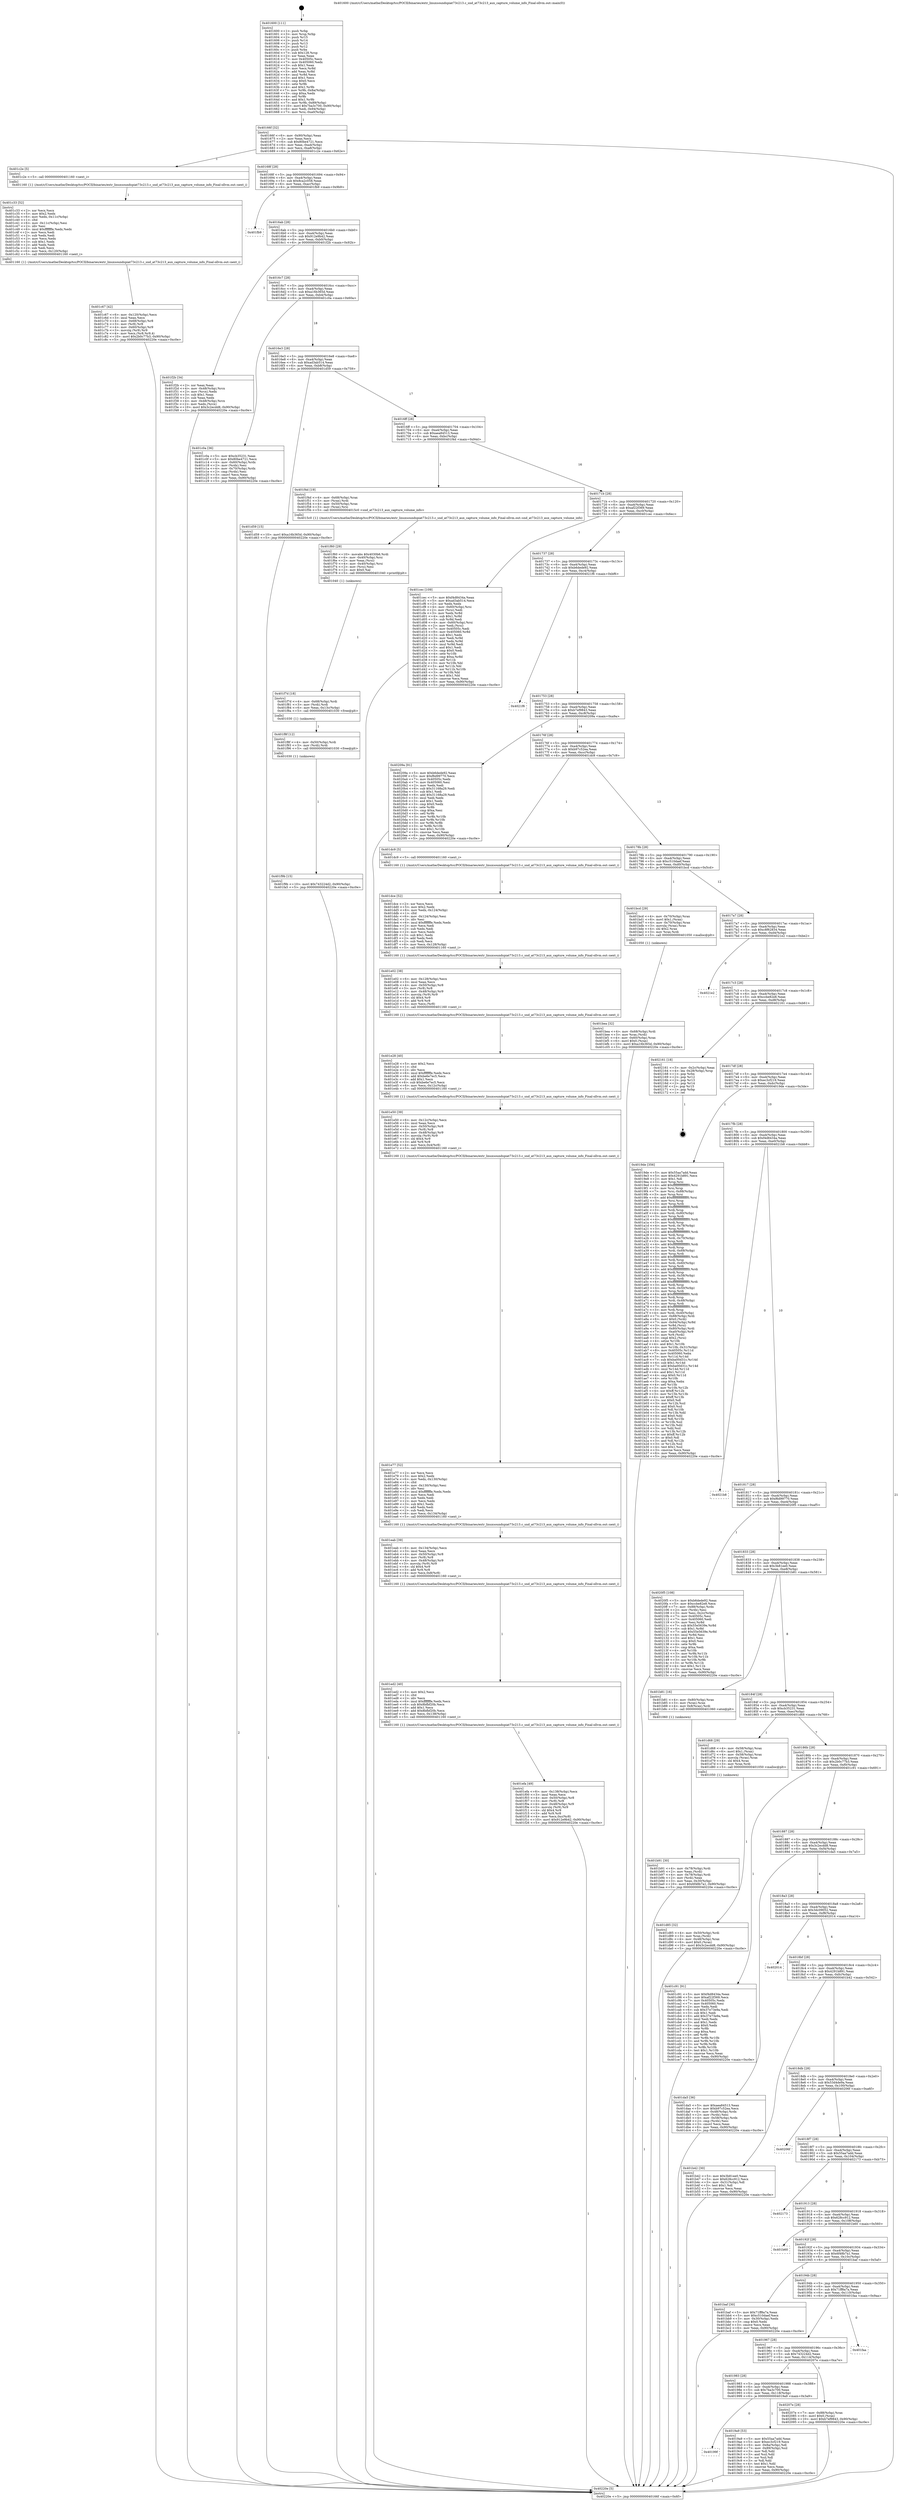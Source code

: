 digraph "0x401600" {
  label = "0x401600 (/mnt/c/Users/mathe/Desktop/tcc/POCII/binaries/extr_linuxsoundspiat73c213.c_snd_at73c213_aux_capture_volume_info_Final-ollvm.out::main(0))"
  labelloc = "t"
  node[shape=record]

  Entry [label="",width=0.3,height=0.3,shape=circle,fillcolor=black,style=filled]
  "0x40166f" [label="{
     0x40166f [32]\l
     | [instrs]\l
     &nbsp;&nbsp;0x40166f \<+6\>: mov -0x90(%rbp),%eax\l
     &nbsp;&nbsp;0x401675 \<+2\>: mov %eax,%ecx\l
     &nbsp;&nbsp;0x401677 \<+6\>: sub $0x80be4721,%ecx\l
     &nbsp;&nbsp;0x40167d \<+6\>: mov %eax,-0xa4(%rbp)\l
     &nbsp;&nbsp;0x401683 \<+6\>: mov %ecx,-0xa8(%rbp)\l
     &nbsp;&nbsp;0x401689 \<+6\>: je 0000000000401c2e \<main+0x62e\>\l
  }"]
  "0x401c2e" [label="{
     0x401c2e [5]\l
     | [instrs]\l
     &nbsp;&nbsp;0x401c2e \<+5\>: call 0000000000401160 \<next_i\>\l
     | [calls]\l
     &nbsp;&nbsp;0x401160 \{1\} (/mnt/c/Users/mathe/Desktop/tcc/POCII/binaries/extr_linuxsoundspiat73c213.c_snd_at73c213_aux_capture_volume_info_Final-ollvm.out::next_i)\l
  }"]
  "0x40168f" [label="{
     0x40168f [28]\l
     | [instrs]\l
     &nbsp;&nbsp;0x40168f \<+5\>: jmp 0000000000401694 \<main+0x94\>\l
     &nbsp;&nbsp;0x401694 \<+6\>: mov -0xa4(%rbp),%eax\l
     &nbsp;&nbsp;0x40169a \<+5\>: sub $0x8ca2c058,%eax\l
     &nbsp;&nbsp;0x40169f \<+6\>: mov %eax,-0xac(%rbp)\l
     &nbsp;&nbsp;0x4016a5 \<+6\>: je 0000000000401fb9 \<main+0x9b9\>\l
  }"]
  Exit [label="",width=0.3,height=0.3,shape=circle,fillcolor=black,style=filled,peripheries=2]
  "0x401fb9" [label="{
     0x401fb9\l
  }", style=dashed]
  "0x4016ab" [label="{
     0x4016ab [28]\l
     | [instrs]\l
     &nbsp;&nbsp;0x4016ab \<+5\>: jmp 00000000004016b0 \<main+0xb0\>\l
     &nbsp;&nbsp;0x4016b0 \<+6\>: mov -0xa4(%rbp),%eax\l
     &nbsp;&nbsp;0x4016b6 \<+5\>: sub $0x912e9b42,%eax\l
     &nbsp;&nbsp;0x4016bb \<+6\>: mov %eax,-0xb0(%rbp)\l
     &nbsp;&nbsp;0x4016c1 \<+6\>: je 0000000000401f2b \<main+0x92b\>\l
  }"]
  "0x401f9b" [label="{
     0x401f9b [15]\l
     | [instrs]\l
     &nbsp;&nbsp;0x401f9b \<+10\>: movl $0x743224d2,-0x90(%rbp)\l
     &nbsp;&nbsp;0x401fa5 \<+5\>: jmp 000000000040220e \<main+0xc0e\>\l
  }"]
  "0x401f2b" [label="{
     0x401f2b [34]\l
     | [instrs]\l
     &nbsp;&nbsp;0x401f2b \<+2\>: xor %eax,%eax\l
     &nbsp;&nbsp;0x401f2d \<+4\>: mov -0x48(%rbp),%rcx\l
     &nbsp;&nbsp;0x401f31 \<+2\>: mov (%rcx),%edx\l
     &nbsp;&nbsp;0x401f33 \<+3\>: sub $0x1,%eax\l
     &nbsp;&nbsp;0x401f36 \<+2\>: sub %eax,%edx\l
     &nbsp;&nbsp;0x401f38 \<+4\>: mov -0x48(%rbp),%rcx\l
     &nbsp;&nbsp;0x401f3c \<+2\>: mov %edx,(%rcx)\l
     &nbsp;&nbsp;0x401f3e \<+10\>: movl $0x3c2ecdd8,-0x90(%rbp)\l
     &nbsp;&nbsp;0x401f48 \<+5\>: jmp 000000000040220e \<main+0xc0e\>\l
  }"]
  "0x4016c7" [label="{
     0x4016c7 [28]\l
     | [instrs]\l
     &nbsp;&nbsp;0x4016c7 \<+5\>: jmp 00000000004016cc \<main+0xcc\>\l
     &nbsp;&nbsp;0x4016cc \<+6\>: mov -0xa4(%rbp),%eax\l
     &nbsp;&nbsp;0x4016d2 \<+5\>: sub $0xa16b365d,%eax\l
     &nbsp;&nbsp;0x4016d7 \<+6\>: mov %eax,-0xb4(%rbp)\l
     &nbsp;&nbsp;0x4016dd \<+6\>: je 0000000000401c0a \<main+0x60a\>\l
  }"]
  "0x401f8f" [label="{
     0x401f8f [12]\l
     | [instrs]\l
     &nbsp;&nbsp;0x401f8f \<+4\>: mov -0x50(%rbp),%rdi\l
     &nbsp;&nbsp;0x401f93 \<+3\>: mov (%rdi),%rdi\l
     &nbsp;&nbsp;0x401f96 \<+5\>: call 0000000000401030 \<free@plt\>\l
     | [calls]\l
     &nbsp;&nbsp;0x401030 \{1\} (unknown)\l
  }"]
  "0x401c0a" [label="{
     0x401c0a [36]\l
     | [instrs]\l
     &nbsp;&nbsp;0x401c0a \<+5\>: mov $0xcb35231,%eax\l
     &nbsp;&nbsp;0x401c0f \<+5\>: mov $0x80be4721,%ecx\l
     &nbsp;&nbsp;0x401c14 \<+4\>: mov -0x60(%rbp),%rdx\l
     &nbsp;&nbsp;0x401c18 \<+2\>: mov (%rdx),%esi\l
     &nbsp;&nbsp;0x401c1a \<+4\>: mov -0x70(%rbp),%rdx\l
     &nbsp;&nbsp;0x401c1e \<+2\>: cmp (%rdx),%esi\l
     &nbsp;&nbsp;0x401c20 \<+3\>: cmovl %ecx,%eax\l
     &nbsp;&nbsp;0x401c23 \<+6\>: mov %eax,-0x90(%rbp)\l
     &nbsp;&nbsp;0x401c29 \<+5\>: jmp 000000000040220e \<main+0xc0e\>\l
  }"]
  "0x4016e3" [label="{
     0x4016e3 [28]\l
     | [instrs]\l
     &nbsp;&nbsp;0x4016e3 \<+5\>: jmp 00000000004016e8 \<main+0xe8\>\l
     &nbsp;&nbsp;0x4016e8 \<+6\>: mov -0xa4(%rbp),%eax\l
     &nbsp;&nbsp;0x4016ee \<+5\>: sub $0xad3ab514,%eax\l
     &nbsp;&nbsp;0x4016f3 \<+6\>: mov %eax,-0xb8(%rbp)\l
     &nbsp;&nbsp;0x4016f9 \<+6\>: je 0000000000401d59 \<main+0x759\>\l
  }"]
  "0x401f7d" [label="{
     0x401f7d [18]\l
     | [instrs]\l
     &nbsp;&nbsp;0x401f7d \<+4\>: mov -0x68(%rbp),%rdi\l
     &nbsp;&nbsp;0x401f81 \<+3\>: mov (%rdi),%rdi\l
     &nbsp;&nbsp;0x401f84 \<+6\>: mov %eax,-0x13c(%rbp)\l
     &nbsp;&nbsp;0x401f8a \<+5\>: call 0000000000401030 \<free@plt\>\l
     | [calls]\l
     &nbsp;&nbsp;0x401030 \{1\} (unknown)\l
  }"]
  "0x401d59" [label="{
     0x401d59 [15]\l
     | [instrs]\l
     &nbsp;&nbsp;0x401d59 \<+10\>: movl $0xa16b365d,-0x90(%rbp)\l
     &nbsp;&nbsp;0x401d63 \<+5\>: jmp 000000000040220e \<main+0xc0e\>\l
  }"]
  "0x4016ff" [label="{
     0x4016ff [28]\l
     | [instrs]\l
     &nbsp;&nbsp;0x4016ff \<+5\>: jmp 0000000000401704 \<main+0x104\>\l
     &nbsp;&nbsp;0x401704 \<+6\>: mov -0xa4(%rbp),%eax\l
     &nbsp;&nbsp;0x40170a \<+5\>: sub $0xaea84513,%eax\l
     &nbsp;&nbsp;0x40170f \<+6\>: mov %eax,-0xbc(%rbp)\l
     &nbsp;&nbsp;0x401715 \<+6\>: je 0000000000401f4d \<main+0x94d\>\l
  }"]
  "0x401f60" [label="{
     0x401f60 [29]\l
     | [instrs]\l
     &nbsp;&nbsp;0x401f60 \<+10\>: movabs $0x4030b6,%rdi\l
     &nbsp;&nbsp;0x401f6a \<+4\>: mov -0x40(%rbp),%rsi\l
     &nbsp;&nbsp;0x401f6e \<+2\>: mov %eax,(%rsi)\l
     &nbsp;&nbsp;0x401f70 \<+4\>: mov -0x40(%rbp),%rsi\l
     &nbsp;&nbsp;0x401f74 \<+2\>: mov (%rsi),%esi\l
     &nbsp;&nbsp;0x401f76 \<+2\>: mov $0x0,%al\l
     &nbsp;&nbsp;0x401f78 \<+5\>: call 0000000000401040 \<printf@plt\>\l
     | [calls]\l
     &nbsp;&nbsp;0x401040 \{1\} (unknown)\l
  }"]
  "0x401f4d" [label="{
     0x401f4d [19]\l
     | [instrs]\l
     &nbsp;&nbsp;0x401f4d \<+4\>: mov -0x68(%rbp),%rax\l
     &nbsp;&nbsp;0x401f51 \<+3\>: mov (%rax),%rdi\l
     &nbsp;&nbsp;0x401f54 \<+4\>: mov -0x50(%rbp),%rax\l
     &nbsp;&nbsp;0x401f58 \<+3\>: mov (%rax),%rsi\l
     &nbsp;&nbsp;0x401f5b \<+5\>: call 00000000004015c0 \<snd_at73c213_aux_capture_volume_info\>\l
     | [calls]\l
     &nbsp;&nbsp;0x4015c0 \{1\} (/mnt/c/Users/mathe/Desktop/tcc/POCII/binaries/extr_linuxsoundspiat73c213.c_snd_at73c213_aux_capture_volume_info_Final-ollvm.out::snd_at73c213_aux_capture_volume_info)\l
  }"]
  "0x40171b" [label="{
     0x40171b [28]\l
     | [instrs]\l
     &nbsp;&nbsp;0x40171b \<+5\>: jmp 0000000000401720 \<main+0x120\>\l
     &nbsp;&nbsp;0x401720 \<+6\>: mov -0xa4(%rbp),%eax\l
     &nbsp;&nbsp;0x401726 \<+5\>: sub $0xaf22f369,%eax\l
     &nbsp;&nbsp;0x40172b \<+6\>: mov %eax,-0xc0(%rbp)\l
     &nbsp;&nbsp;0x401731 \<+6\>: je 0000000000401cec \<main+0x6ec\>\l
  }"]
  "0x401efa" [label="{
     0x401efa [49]\l
     | [instrs]\l
     &nbsp;&nbsp;0x401efa \<+6\>: mov -0x138(%rbp),%ecx\l
     &nbsp;&nbsp;0x401f00 \<+3\>: imul %eax,%ecx\l
     &nbsp;&nbsp;0x401f03 \<+4\>: mov -0x50(%rbp),%r8\l
     &nbsp;&nbsp;0x401f07 \<+3\>: mov (%r8),%r8\l
     &nbsp;&nbsp;0x401f0a \<+4\>: mov -0x48(%rbp),%r9\l
     &nbsp;&nbsp;0x401f0e \<+3\>: movslq (%r9),%r9\l
     &nbsp;&nbsp;0x401f11 \<+4\>: shl $0x4,%r9\l
     &nbsp;&nbsp;0x401f15 \<+3\>: add %r9,%r8\l
     &nbsp;&nbsp;0x401f18 \<+4\>: mov %ecx,0xc(%r8)\l
     &nbsp;&nbsp;0x401f1c \<+10\>: movl $0x912e9b42,-0x90(%rbp)\l
     &nbsp;&nbsp;0x401f26 \<+5\>: jmp 000000000040220e \<main+0xc0e\>\l
  }"]
  "0x401cec" [label="{
     0x401cec [109]\l
     | [instrs]\l
     &nbsp;&nbsp;0x401cec \<+5\>: mov $0xf4d8434a,%eax\l
     &nbsp;&nbsp;0x401cf1 \<+5\>: mov $0xad3ab514,%ecx\l
     &nbsp;&nbsp;0x401cf6 \<+2\>: xor %edx,%edx\l
     &nbsp;&nbsp;0x401cf8 \<+4\>: mov -0x60(%rbp),%rsi\l
     &nbsp;&nbsp;0x401cfc \<+2\>: mov (%rsi),%edi\l
     &nbsp;&nbsp;0x401cfe \<+3\>: mov %edx,%r8d\l
     &nbsp;&nbsp;0x401d01 \<+4\>: sub $0x1,%r8d\l
     &nbsp;&nbsp;0x401d05 \<+3\>: sub %r8d,%edi\l
     &nbsp;&nbsp;0x401d08 \<+4\>: mov -0x60(%rbp),%rsi\l
     &nbsp;&nbsp;0x401d0c \<+2\>: mov %edi,(%rsi)\l
     &nbsp;&nbsp;0x401d0e \<+7\>: mov 0x40505c,%edi\l
     &nbsp;&nbsp;0x401d15 \<+8\>: mov 0x405060,%r8d\l
     &nbsp;&nbsp;0x401d1d \<+3\>: sub $0x1,%edx\l
     &nbsp;&nbsp;0x401d20 \<+3\>: mov %edi,%r9d\l
     &nbsp;&nbsp;0x401d23 \<+3\>: add %edx,%r9d\l
     &nbsp;&nbsp;0x401d26 \<+4\>: imul %r9d,%edi\l
     &nbsp;&nbsp;0x401d2a \<+3\>: and $0x1,%edi\l
     &nbsp;&nbsp;0x401d2d \<+3\>: cmp $0x0,%edi\l
     &nbsp;&nbsp;0x401d30 \<+4\>: sete %r10b\l
     &nbsp;&nbsp;0x401d34 \<+4\>: cmp $0xa,%r8d\l
     &nbsp;&nbsp;0x401d38 \<+4\>: setl %r11b\l
     &nbsp;&nbsp;0x401d3c \<+3\>: mov %r10b,%bl\l
     &nbsp;&nbsp;0x401d3f \<+3\>: and %r11b,%bl\l
     &nbsp;&nbsp;0x401d42 \<+3\>: xor %r11b,%r10b\l
     &nbsp;&nbsp;0x401d45 \<+3\>: or %r10b,%bl\l
     &nbsp;&nbsp;0x401d48 \<+3\>: test $0x1,%bl\l
     &nbsp;&nbsp;0x401d4b \<+3\>: cmovne %ecx,%eax\l
     &nbsp;&nbsp;0x401d4e \<+6\>: mov %eax,-0x90(%rbp)\l
     &nbsp;&nbsp;0x401d54 \<+5\>: jmp 000000000040220e \<main+0xc0e\>\l
  }"]
  "0x401737" [label="{
     0x401737 [28]\l
     | [instrs]\l
     &nbsp;&nbsp;0x401737 \<+5\>: jmp 000000000040173c \<main+0x13c\>\l
     &nbsp;&nbsp;0x40173c \<+6\>: mov -0xa4(%rbp),%eax\l
     &nbsp;&nbsp;0x401742 \<+5\>: sub $0xb6dede92,%eax\l
     &nbsp;&nbsp;0x401747 \<+6\>: mov %eax,-0xc4(%rbp)\l
     &nbsp;&nbsp;0x40174d \<+6\>: je 00000000004021f6 \<main+0xbf6\>\l
  }"]
  "0x401ed2" [label="{
     0x401ed2 [40]\l
     | [instrs]\l
     &nbsp;&nbsp;0x401ed2 \<+5\>: mov $0x2,%ecx\l
     &nbsp;&nbsp;0x401ed7 \<+1\>: cltd\l
     &nbsp;&nbsp;0x401ed8 \<+2\>: idiv %ecx\l
     &nbsp;&nbsp;0x401eda \<+6\>: imul $0xfffffffe,%edx,%ecx\l
     &nbsp;&nbsp;0x401ee0 \<+6\>: sub $0x8bfbf20b,%ecx\l
     &nbsp;&nbsp;0x401ee6 \<+3\>: add $0x1,%ecx\l
     &nbsp;&nbsp;0x401ee9 \<+6\>: add $0x8bfbf20b,%ecx\l
     &nbsp;&nbsp;0x401eef \<+6\>: mov %ecx,-0x138(%rbp)\l
     &nbsp;&nbsp;0x401ef5 \<+5\>: call 0000000000401160 \<next_i\>\l
     | [calls]\l
     &nbsp;&nbsp;0x401160 \{1\} (/mnt/c/Users/mathe/Desktop/tcc/POCII/binaries/extr_linuxsoundspiat73c213.c_snd_at73c213_aux_capture_volume_info_Final-ollvm.out::next_i)\l
  }"]
  "0x4021f6" [label="{
     0x4021f6\l
  }", style=dashed]
  "0x401753" [label="{
     0x401753 [28]\l
     | [instrs]\l
     &nbsp;&nbsp;0x401753 \<+5\>: jmp 0000000000401758 \<main+0x158\>\l
     &nbsp;&nbsp;0x401758 \<+6\>: mov -0xa4(%rbp),%eax\l
     &nbsp;&nbsp;0x40175e \<+5\>: sub $0xb7ef9843,%eax\l
     &nbsp;&nbsp;0x401763 \<+6\>: mov %eax,-0xc8(%rbp)\l
     &nbsp;&nbsp;0x401769 \<+6\>: je 000000000040209a \<main+0xa9a\>\l
  }"]
  "0x401eab" [label="{
     0x401eab [39]\l
     | [instrs]\l
     &nbsp;&nbsp;0x401eab \<+6\>: mov -0x134(%rbp),%ecx\l
     &nbsp;&nbsp;0x401eb1 \<+3\>: imul %eax,%ecx\l
     &nbsp;&nbsp;0x401eb4 \<+4\>: mov -0x50(%rbp),%r8\l
     &nbsp;&nbsp;0x401eb8 \<+3\>: mov (%r8),%r8\l
     &nbsp;&nbsp;0x401ebb \<+4\>: mov -0x48(%rbp),%r9\l
     &nbsp;&nbsp;0x401ebf \<+3\>: movslq (%r9),%r9\l
     &nbsp;&nbsp;0x401ec2 \<+4\>: shl $0x4,%r9\l
     &nbsp;&nbsp;0x401ec6 \<+3\>: add %r9,%r8\l
     &nbsp;&nbsp;0x401ec9 \<+4\>: mov %ecx,0x8(%r8)\l
     &nbsp;&nbsp;0x401ecd \<+5\>: call 0000000000401160 \<next_i\>\l
     | [calls]\l
     &nbsp;&nbsp;0x401160 \{1\} (/mnt/c/Users/mathe/Desktop/tcc/POCII/binaries/extr_linuxsoundspiat73c213.c_snd_at73c213_aux_capture_volume_info_Final-ollvm.out::next_i)\l
  }"]
  "0x40209a" [label="{
     0x40209a [91]\l
     | [instrs]\l
     &nbsp;&nbsp;0x40209a \<+5\>: mov $0xb6dede92,%eax\l
     &nbsp;&nbsp;0x40209f \<+5\>: mov $0xf6d99770,%ecx\l
     &nbsp;&nbsp;0x4020a4 \<+7\>: mov 0x40505c,%edx\l
     &nbsp;&nbsp;0x4020ab \<+7\>: mov 0x405060,%esi\l
     &nbsp;&nbsp;0x4020b2 \<+2\>: mov %edx,%edi\l
     &nbsp;&nbsp;0x4020b4 \<+6\>: sub $0x31168a29,%edi\l
     &nbsp;&nbsp;0x4020ba \<+3\>: sub $0x1,%edi\l
     &nbsp;&nbsp;0x4020bd \<+6\>: add $0x31168a29,%edi\l
     &nbsp;&nbsp;0x4020c3 \<+3\>: imul %edi,%edx\l
     &nbsp;&nbsp;0x4020c6 \<+3\>: and $0x1,%edx\l
     &nbsp;&nbsp;0x4020c9 \<+3\>: cmp $0x0,%edx\l
     &nbsp;&nbsp;0x4020cc \<+4\>: sete %r8b\l
     &nbsp;&nbsp;0x4020d0 \<+3\>: cmp $0xa,%esi\l
     &nbsp;&nbsp;0x4020d3 \<+4\>: setl %r9b\l
     &nbsp;&nbsp;0x4020d7 \<+3\>: mov %r8b,%r10b\l
     &nbsp;&nbsp;0x4020da \<+3\>: and %r9b,%r10b\l
     &nbsp;&nbsp;0x4020dd \<+3\>: xor %r9b,%r8b\l
     &nbsp;&nbsp;0x4020e0 \<+3\>: or %r8b,%r10b\l
     &nbsp;&nbsp;0x4020e3 \<+4\>: test $0x1,%r10b\l
     &nbsp;&nbsp;0x4020e7 \<+3\>: cmovne %ecx,%eax\l
     &nbsp;&nbsp;0x4020ea \<+6\>: mov %eax,-0x90(%rbp)\l
     &nbsp;&nbsp;0x4020f0 \<+5\>: jmp 000000000040220e \<main+0xc0e\>\l
  }"]
  "0x40176f" [label="{
     0x40176f [28]\l
     | [instrs]\l
     &nbsp;&nbsp;0x40176f \<+5\>: jmp 0000000000401774 \<main+0x174\>\l
     &nbsp;&nbsp;0x401774 \<+6\>: mov -0xa4(%rbp),%eax\l
     &nbsp;&nbsp;0x40177a \<+5\>: sub $0xb97c52ea,%eax\l
     &nbsp;&nbsp;0x40177f \<+6\>: mov %eax,-0xcc(%rbp)\l
     &nbsp;&nbsp;0x401785 \<+6\>: je 0000000000401dc9 \<main+0x7c9\>\l
  }"]
  "0x401e77" [label="{
     0x401e77 [52]\l
     | [instrs]\l
     &nbsp;&nbsp;0x401e77 \<+2\>: xor %ecx,%ecx\l
     &nbsp;&nbsp;0x401e79 \<+5\>: mov $0x2,%edx\l
     &nbsp;&nbsp;0x401e7e \<+6\>: mov %edx,-0x130(%rbp)\l
     &nbsp;&nbsp;0x401e84 \<+1\>: cltd\l
     &nbsp;&nbsp;0x401e85 \<+6\>: mov -0x130(%rbp),%esi\l
     &nbsp;&nbsp;0x401e8b \<+2\>: idiv %esi\l
     &nbsp;&nbsp;0x401e8d \<+6\>: imul $0xfffffffe,%edx,%edx\l
     &nbsp;&nbsp;0x401e93 \<+2\>: mov %ecx,%edi\l
     &nbsp;&nbsp;0x401e95 \<+2\>: sub %edx,%edi\l
     &nbsp;&nbsp;0x401e97 \<+2\>: mov %ecx,%edx\l
     &nbsp;&nbsp;0x401e99 \<+3\>: sub $0x1,%edx\l
     &nbsp;&nbsp;0x401e9c \<+2\>: add %edx,%edi\l
     &nbsp;&nbsp;0x401e9e \<+2\>: sub %edi,%ecx\l
     &nbsp;&nbsp;0x401ea0 \<+6\>: mov %ecx,-0x134(%rbp)\l
     &nbsp;&nbsp;0x401ea6 \<+5\>: call 0000000000401160 \<next_i\>\l
     | [calls]\l
     &nbsp;&nbsp;0x401160 \{1\} (/mnt/c/Users/mathe/Desktop/tcc/POCII/binaries/extr_linuxsoundspiat73c213.c_snd_at73c213_aux_capture_volume_info_Final-ollvm.out::next_i)\l
  }"]
  "0x401dc9" [label="{
     0x401dc9 [5]\l
     | [instrs]\l
     &nbsp;&nbsp;0x401dc9 \<+5\>: call 0000000000401160 \<next_i\>\l
     | [calls]\l
     &nbsp;&nbsp;0x401160 \{1\} (/mnt/c/Users/mathe/Desktop/tcc/POCII/binaries/extr_linuxsoundspiat73c213.c_snd_at73c213_aux_capture_volume_info_Final-ollvm.out::next_i)\l
  }"]
  "0x40178b" [label="{
     0x40178b [28]\l
     | [instrs]\l
     &nbsp;&nbsp;0x40178b \<+5\>: jmp 0000000000401790 \<main+0x190\>\l
     &nbsp;&nbsp;0x401790 \<+6\>: mov -0xa4(%rbp),%eax\l
     &nbsp;&nbsp;0x401796 \<+5\>: sub $0xc510daef,%eax\l
     &nbsp;&nbsp;0x40179b \<+6\>: mov %eax,-0xd0(%rbp)\l
     &nbsp;&nbsp;0x4017a1 \<+6\>: je 0000000000401bcd \<main+0x5cd\>\l
  }"]
  "0x401e50" [label="{
     0x401e50 [39]\l
     | [instrs]\l
     &nbsp;&nbsp;0x401e50 \<+6\>: mov -0x12c(%rbp),%ecx\l
     &nbsp;&nbsp;0x401e56 \<+3\>: imul %eax,%ecx\l
     &nbsp;&nbsp;0x401e59 \<+4\>: mov -0x50(%rbp),%r8\l
     &nbsp;&nbsp;0x401e5d \<+3\>: mov (%r8),%r8\l
     &nbsp;&nbsp;0x401e60 \<+4\>: mov -0x48(%rbp),%r9\l
     &nbsp;&nbsp;0x401e64 \<+3\>: movslq (%r9),%r9\l
     &nbsp;&nbsp;0x401e67 \<+4\>: shl $0x4,%r9\l
     &nbsp;&nbsp;0x401e6b \<+3\>: add %r9,%r8\l
     &nbsp;&nbsp;0x401e6e \<+4\>: mov %ecx,0x4(%r8)\l
     &nbsp;&nbsp;0x401e72 \<+5\>: call 0000000000401160 \<next_i\>\l
     | [calls]\l
     &nbsp;&nbsp;0x401160 \{1\} (/mnt/c/Users/mathe/Desktop/tcc/POCII/binaries/extr_linuxsoundspiat73c213.c_snd_at73c213_aux_capture_volume_info_Final-ollvm.out::next_i)\l
  }"]
  "0x401bcd" [label="{
     0x401bcd [29]\l
     | [instrs]\l
     &nbsp;&nbsp;0x401bcd \<+4\>: mov -0x70(%rbp),%rax\l
     &nbsp;&nbsp;0x401bd1 \<+6\>: movl $0x1,(%rax)\l
     &nbsp;&nbsp;0x401bd7 \<+4\>: mov -0x70(%rbp),%rax\l
     &nbsp;&nbsp;0x401bdb \<+3\>: movslq (%rax),%rax\l
     &nbsp;&nbsp;0x401bde \<+4\>: shl $0x2,%rax\l
     &nbsp;&nbsp;0x401be2 \<+3\>: mov %rax,%rdi\l
     &nbsp;&nbsp;0x401be5 \<+5\>: call 0000000000401050 \<malloc@plt\>\l
     | [calls]\l
     &nbsp;&nbsp;0x401050 \{1\} (unknown)\l
  }"]
  "0x4017a7" [label="{
     0x4017a7 [28]\l
     | [instrs]\l
     &nbsp;&nbsp;0x4017a7 \<+5\>: jmp 00000000004017ac \<main+0x1ac\>\l
     &nbsp;&nbsp;0x4017ac \<+6\>: mov -0xa4(%rbp),%eax\l
     &nbsp;&nbsp;0x4017b2 \<+5\>: sub $0xc8f62834,%eax\l
     &nbsp;&nbsp;0x4017b7 \<+6\>: mov %eax,-0xd4(%rbp)\l
     &nbsp;&nbsp;0x4017bd \<+6\>: je 00000000004021e2 \<main+0xbe2\>\l
  }"]
  "0x401e28" [label="{
     0x401e28 [40]\l
     | [instrs]\l
     &nbsp;&nbsp;0x401e28 \<+5\>: mov $0x2,%ecx\l
     &nbsp;&nbsp;0x401e2d \<+1\>: cltd\l
     &nbsp;&nbsp;0x401e2e \<+2\>: idiv %ecx\l
     &nbsp;&nbsp;0x401e30 \<+6\>: imul $0xfffffffe,%edx,%ecx\l
     &nbsp;&nbsp;0x401e36 \<+6\>: add $0xbe6e7ec5,%ecx\l
     &nbsp;&nbsp;0x401e3c \<+3\>: add $0x1,%ecx\l
     &nbsp;&nbsp;0x401e3f \<+6\>: sub $0xbe6e7ec5,%ecx\l
     &nbsp;&nbsp;0x401e45 \<+6\>: mov %ecx,-0x12c(%rbp)\l
     &nbsp;&nbsp;0x401e4b \<+5\>: call 0000000000401160 \<next_i\>\l
     | [calls]\l
     &nbsp;&nbsp;0x401160 \{1\} (/mnt/c/Users/mathe/Desktop/tcc/POCII/binaries/extr_linuxsoundspiat73c213.c_snd_at73c213_aux_capture_volume_info_Final-ollvm.out::next_i)\l
  }"]
  "0x4021e2" [label="{
     0x4021e2\l
  }", style=dashed]
  "0x4017c3" [label="{
     0x4017c3 [28]\l
     | [instrs]\l
     &nbsp;&nbsp;0x4017c3 \<+5\>: jmp 00000000004017c8 \<main+0x1c8\>\l
     &nbsp;&nbsp;0x4017c8 \<+6\>: mov -0xa4(%rbp),%eax\l
     &nbsp;&nbsp;0x4017ce \<+5\>: sub $0xccbe82e8,%eax\l
     &nbsp;&nbsp;0x4017d3 \<+6\>: mov %eax,-0xd8(%rbp)\l
     &nbsp;&nbsp;0x4017d9 \<+6\>: je 0000000000402161 \<main+0xb61\>\l
  }"]
  "0x401e02" [label="{
     0x401e02 [38]\l
     | [instrs]\l
     &nbsp;&nbsp;0x401e02 \<+6\>: mov -0x128(%rbp),%ecx\l
     &nbsp;&nbsp;0x401e08 \<+3\>: imul %eax,%ecx\l
     &nbsp;&nbsp;0x401e0b \<+4\>: mov -0x50(%rbp),%r8\l
     &nbsp;&nbsp;0x401e0f \<+3\>: mov (%r8),%r8\l
     &nbsp;&nbsp;0x401e12 \<+4\>: mov -0x48(%rbp),%r9\l
     &nbsp;&nbsp;0x401e16 \<+3\>: movslq (%r9),%r9\l
     &nbsp;&nbsp;0x401e19 \<+4\>: shl $0x4,%r9\l
     &nbsp;&nbsp;0x401e1d \<+3\>: add %r9,%r8\l
     &nbsp;&nbsp;0x401e20 \<+3\>: mov %ecx,(%r8)\l
     &nbsp;&nbsp;0x401e23 \<+5\>: call 0000000000401160 \<next_i\>\l
     | [calls]\l
     &nbsp;&nbsp;0x401160 \{1\} (/mnt/c/Users/mathe/Desktop/tcc/POCII/binaries/extr_linuxsoundspiat73c213.c_snd_at73c213_aux_capture_volume_info_Final-ollvm.out::next_i)\l
  }"]
  "0x402161" [label="{
     0x402161 [18]\l
     | [instrs]\l
     &nbsp;&nbsp;0x402161 \<+3\>: mov -0x2c(%rbp),%eax\l
     &nbsp;&nbsp;0x402164 \<+4\>: lea -0x28(%rbp),%rsp\l
     &nbsp;&nbsp;0x402168 \<+1\>: pop %rbx\l
     &nbsp;&nbsp;0x402169 \<+2\>: pop %r12\l
     &nbsp;&nbsp;0x40216b \<+2\>: pop %r13\l
     &nbsp;&nbsp;0x40216d \<+2\>: pop %r14\l
     &nbsp;&nbsp;0x40216f \<+2\>: pop %r15\l
     &nbsp;&nbsp;0x402171 \<+1\>: pop %rbp\l
     &nbsp;&nbsp;0x402172 \<+1\>: ret\l
  }"]
  "0x4017df" [label="{
     0x4017df [28]\l
     | [instrs]\l
     &nbsp;&nbsp;0x4017df \<+5\>: jmp 00000000004017e4 \<main+0x1e4\>\l
     &nbsp;&nbsp;0x4017e4 \<+6\>: mov -0xa4(%rbp),%eax\l
     &nbsp;&nbsp;0x4017ea \<+5\>: sub $0xec3cf219,%eax\l
     &nbsp;&nbsp;0x4017ef \<+6\>: mov %eax,-0xdc(%rbp)\l
     &nbsp;&nbsp;0x4017f5 \<+6\>: je 00000000004019de \<main+0x3de\>\l
  }"]
  "0x401dce" [label="{
     0x401dce [52]\l
     | [instrs]\l
     &nbsp;&nbsp;0x401dce \<+2\>: xor %ecx,%ecx\l
     &nbsp;&nbsp;0x401dd0 \<+5\>: mov $0x2,%edx\l
     &nbsp;&nbsp;0x401dd5 \<+6\>: mov %edx,-0x124(%rbp)\l
     &nbsp;&nbsp;0x401ddb \<+1\>: cltd\l
     &nbsp;&nbsp;0x401ddc \<+6\>: mov -0x124(%rbp),%esi\l
     &nbsp;&nbsp;0x401de2 \<+2\>: idiv %esi\l
     &nbsp;&nbsp;0x401de4 \<+6\>: imul $0xfffffffe,%edx,%edx\l
     &nbsp;&nbsp;0x401dea \<+2\>: mov %ecx,%edi\l
     &nbsp;&nbsp;0x401dec \<+2\>: sub %edx,%edi\l
     &nbsp;&nbsp;0x401dee \<+2\>: mov %ecx,%edx\l
     &nbsp;&nbsp;0x401df0 \<+3\>: sub $0x1,%edx\l
     &nbsp;&nbsp;0x401df3 \<+2\>: add %edx,%edi\l
     &nbsp;&nbsp;0x401df5 \<+2\>: sub %edi,%ecx\l
     &nbsp;&nbsp;0x401df7 \<+6\>: mov %ecx,-0x128(%rbp)\l
     &nbsp;&nbsp;0x401dfd \<+5\>: call 0000000000401160 \<next_i\>\l
     | [calls]\l
     &nbsp;&nbsp;0x401160 \{1\} (/mnt/c/Users/mathe/Desktop/tcc/POCII/binaries/extr_linuxsoundspiat73c213.c_snd_at73c213_aux_capture_volume_info_Final-ollvm.out::next_i)\l
  }"]
  "0x4019de" [label="{
     0x4019de [356]\l
     | [instrs]\l
     &nbsp;&nbsp;0x4019de \<+5\>: mov $0x55aa7add,%eax\l
     &nbsp;&nbsp;0x4019e3 \<+5\>: mov $0x4291b891,%ecx\l
     &nbsp;&nbsp;0x4019e8 \<+2\>: mov $0x1,%dl\l
     &nbsp;&nbsp;0x4019ea \<+3\>: mov %rsp,%rsi\l
     &nbsp;&nbsp;0x4019ed \<+4\>: add $0xfffffffffffffff0,%rsi\l
     &nbsp;&nbsp;0x4019f1 \<+3\>: mov %rsi,%rsp\l
     &nbsp;&nbsp;0x4019f4 \<+7\>: mov %rsi,-0x88(%rbp)\l
     &nbsp;&nbsp;0x4019fb \<+3\>: mov %rsp,%rsi\l
     &nbsp;&nbsp;0x4019fe \<+4\>: add $0xfffffffffffffff0,%rsi\l
     &nbsp;&nbsp;0x401a02 \<+3\>: mov %rsi,%rsp\l
     &nbsp;&nbsp;0x401a05 \<+3\>: mov %rsp,%rdi\l
     &nbsp;&nbsp;0x401a08 \<+4\>: add $0xfffffffffffffff0,%rdi\l
     &nbsp;&nbsp;0x401a0c \<+3\>: mov %rdi,%rsp\l
     &nbsp;&nbsp;0x401a0f \<+4\>: mov %rdi,-0x80(%rbp)\l
     &nbsp;&nbsp;0x401a13 \<+3\>: mov %rsp,%rdi\l
     &nbsp;&nbsp;0x401a16 \<+4\>: add $0xfffffffffffffff0,%rdi\l
     &nbsp;&nbsp;0x401a1a \<+3\>: mov %rdi,%rsp\l
     &nbsp;&nbsp;0x401a1d \<+4\>: mov %rdi,-0x78(%rbp)\l
     &nbsp;&nbsp;0x401a21 \<+3\>: mov %rsp,%rdi\l
     &nbsp;&nbsp;0x401a24 \<+4\>: add $0xfffffffffffffff0,%rdi\l
     &nbsp;&nbsp;0x401a28 \<+3\>: mov %rdi,%rsp\l
     &nbsp;&nbsp;0x401a2b \<+4\>: mov %rdi,-0x70(%rbp)\l
     &nbsp;&nbsp;0x401a2f \<+3\>: mov %rsp,%rdi\l
     &nbsp;&nbsp;0x401a32 \<+4\>: add $0xfffffffffffffff0,%rdi\l
     &nbsp;&nbsp;0x401a36 \<+3\>: mov %rdi,%rsp\l
     &nbsp;&nbsp;0x401a39 \<+4\>: mov %rdi,-0x68(%rbp)\l
     &nbsp;&nbsp;0x401a3d \<+3\>: mov %rsp,%rdi\l
     &nbsp;&nbsp;0x401a40 \<+4\>: add $0xfffffffffffffff0,%rdi\l
     &nbsp;&nbsp;0x401a44 \<+3\>: mov %rdi,%rsp\l
     &nbsp;&nbsp;0x401a47 \<+4\>: mov %rdi,-0x60(%rbp)\l
     &nbsp;&nbsp;0x401a4b \<+3\>: mov %rsp,%rdi\l
     &nbsp;&nbsp;0x401a4e \<+4\>: add $0xfffffffffffffff0,%rdi\l
     &nbsp;&nbsp;0x401a52 \<+3\>: mov %rdi,%rsp\l
     &nbsp;&nbsp;0x401a55 \<+4\>: mov %rdi,-0x58(%rbp)\l
     &nbsp;&nbsp;0x401a59 \<+3\>: mov %rsp,%rdi\l
     &nbsp;&nbsp;0x401a5c \<+4\>: add $0xfffffffffffffff0,%rdi\l
     &nbsp;&nbsp;0x401a60 \<+3\>: mov %rdi,%rsp\l
     &nbsp;&nbsp;0x401a63 \<+4\>: mov %rdi,-0x50(%rbp)\l
     &nbsp;&nbsp;0x401a67 \<+3\>: mov %rsp,%rdi\l
     &nbsp;&nbsp;0x401a6a \<+4\>: add $0xfffffffffffffff0,%rdi\l
     &nbsp;&nbsp;0x401a6e \<+3\>: mov %rdi,%rsp\l
     &nbsp;&nbsp;0x401a71 \<+4\>: mov %rdi,-0x48(%rbp)\l
     &nbsp;&nbsp;0x401a75 \<+3\>: mov %rsp,%rdi\l
     &nbsp;&nbsp;0x401a78 \<+4\>: add $0xfffffffffffffff0,%rdi\l
     &nbsp;&nbsp;0x401a7c \<+3\>: mov %rdi,%rsp\l
     &nbsp;&nbsp;0x401a7f \<+4\>: mov %rdi,-0x40(%rbp)\l
     &nbsp;&nbsp;0x401a83 \<+7\>: mov -0x88(%rbp),%rdi\l
     &nbsp;&nbsp;0x401a8a \<+6\>: movl $0x0,(%rdi)\l
     &nbsp;&nbsp;0x401a90 \<+7\>: mov -0x94(%rbp),%r8d\l
     &nbsp;&nbsp;0x401a97 \<+3\>: mov %r8d,(%rsi)\l
     &nbsp;&nbsp;0x401a9a \<+4\>: mov -0x80(%rbp),%rdi\l
     &nbsp;&nbsp;0x401a9e \<+7\>: mov -0xa0(%rbp),%r9\l
     &nbsp;&nbsp;0x401aa5 \<+3\>: mov %r9,(%rdi)\l
     &nbsp;&nbsp;0x401aa8 \<+3\>: cmpl $0x2,(%rsi)\l
     &nbsp;&nbsp;0x401aab \<+4\>: setne %r10b\l
     &nbsp;&nbsp;0x401aaf \<+4\>: and $0x1,%r10b\l
     &nbsp;&nbsp;0x401ab3 \<+4\>: mov %r10b,-0x31(%rbp)\l
     &nbsp;&nbsp;0x401ab7 \<+8\>: mov 0x40505c,%r11d\l
     &nbsp;&nbsp;0x401abf \<+7\>: mov 0x405060,%ebx\l
     &nbsp;&nbsp;0x401ac6 \<+3\>: mov %r11d,%r14d\l
     &nbsp;&nbsp;0x401ac9 \<+7\>: sub $0xba00d31c,%r14d\l
     &nbsp;&nbsp;0x401ad0 \<+4\>: sub $0x1,%r14d\l
     &nbsp;&nbsp;0x401ad4 \<+7\>: add $0xba00d31c,%r14d\l
     &nbsp;&nbsp;0x401adb \<+4\>: imul %r14d,%r11d\l
     &nbsp;&nbsp;0x401adf \<+4\>: and $0x1,%r11d\l
     &nbsp;&nbsp;0x401ae3 \<+4\>: cmp $0x0,%r11d\l
     &nbsp;&nbsp;0x401ae7 \<+4\>: sete %r10b\l
     &nbsp;&nbsp;0x401aeb \<+3\>: cmp $0xa,%ebx\l
     &nbsp;&nbsp;0x401aee \<+4\>: setl %r15b\l
     &nbsp;&nbsp;0x401af2 \<+3\>: mov %r10b,%r12b\l
     &nbsp;&nbsp;0x401af5 \<+4\>: xor $0xff,%r12b\l
     &nbsp;&nbsp;0x401af9 \<+3\>: mov %r15b,%r13b\l
     &nbsp;&nbsp;0x401afc \<+4\>: xor $0xff,%r13b\l
     &nbsp;&nbsp;0x401b00 \<+3\>: xor $0x0,%dl\l
     &nbsp;&nbsp;0x401b03 \<+3\>: mov %r12b,%sil\l
     &nbsp;&nbsp;0x401b06 \<+4\>: and $0x0,%sil\l
     &nbsp;&nbsp;0x401b0a \<+3\>: and %dl,%r10b\l
     &nbsp;&nbsp;0x401b0d \<+3\>: mov %r13b,%dil\l
     &nbsp;&nbsp;0x401b10 \<+4\>: and $0x0,%dil\l
     &nbsp;&nbsp;0x401b14 \<+3\>: and %dl,%r15b\l
     &nbsp;&nbsp;0x401b17 \<+3\>: or %r10b,%sil\l
     &nbsp;&nbsp;0x401b1a \<+3\>: or %r15b,%dil\l
     &nbsp;&nbsp;0x401b1d \<+3\>: xor %dil,%sil\l
     &nbsp;&nbsp;0x401b20 \<+3\>: or %r13b,%r12b\l
     &nbsp;&nbsp;0x401b23 \<+4\>: xor $0xff,%r12b\l
     &nbsp;&nbsp;0x401b27 \<+3\>: or $0x0,%dl\l
     &nbsp;&nbsp;0x401b2a \<+3\>: and %dl,%r12b\l
     &nbsp;&nbsp;0x401b2d \<+3\>: or %r12b,%sil\l
     &nbsp;&nbsp;0x401b30 \<+4\>: test $0x1,%sil\l
     &nbsp;&nbsp;0x401b34 \<+3\>: cmovne %ecx,%eax\l
     &nbsp;&nbsp;0x401b37 \<+6\>: mov %eax,-0x90(%rbp)\l
     &nbsp;&nbsp;0x401b3d \<+5\>: jmp 000000000040220e \<main+0xc0e\>\l
  }"]
  "0x4017fb" [label="{
     0x4017fb [28]\l
     | [instrs]\l
     &nbsp;&nbsp;0x4017fb \<+5\>: jmp 0000000000401800 \<main+0x200\>\l
     &nbsp;&nbsp;0x401800 \<+6\>: mov -0xa4(%rbp),%eax\l
     &nbsp;&nbsp;0x401806 \<+5\>: sub $0xf4d8434a,%eax\l
     &nbsp;&nbsp;0x40180b \<+6\>: mov %eax,-0xe0(%rbp)\l
     &nbsp;&nbsp;0x401811 \<+6\>: je 00000000004021b8 \<main+0xbb8\>\l
  }"]
  "0x401d85" [label="{
     0x401d85 [32]\l
     | [instrs]\l
     &nbsp;&nbsp;0x401d85 \<+4\>: mov -0x50(%rbp),%rdi\l
     &nbsp;&nbsp;0x401d89 \<+3\>: mov %rax,(%rdi)\l
     &nbsp;&nbsp;0x401d8c \<+4\>: mov -0x48(%rbp),%rax\l
     &nbsp;&nbsp;0x401d90 \<+6\>: movl $0x0,(%rax)\l
     &nbsp;&nbsp;0x401d96 \<+10\>: movl $0x3c2ecdd8,-0x90(%rbp)\l
     &nbsp;&nbsp;0x401da0 \<+5\>: jmp 000000000040220e \<main+0xc0e\>\l
  }"]
  "0x4021b8" [label="{
     0x4021b8\l
  }", style=dashed]
  "0x401817" [label="{
     0x401817 [28]\l
     | [instrs]\l
     &nbsp;&nbsp;0x401817 \<+5\>: jmp 000000000040181c \<main+0x21c\>\l
     &nbsp;&nbsp;0x40181c \<+6\>: mov -0xa4(%rbp),%eax\l
     &nbsp;&nbsp;0x401822 \<+5\>: sub $0xf6d99770,%eax\l
     &nbsp;&nbsp;0x401827 \<+6\>: mov %eax,-0xe4(%rbp)\l
     &nbsp;&nbsp;0x40182d \<+6\>: je 00000000004020f5 \<main+0xaf5\>\l
  }"]
  "0x401c67" [label="{
     0x401c67 [42]\l
     | [instrs]\l
     &nbsp;&nbsp;0x401c67 \<+6\>: mov -0x120(%rbp),%ecx\l
     &nbsp;&nbsp;0x401c6d \<+3\>: imul %eax,%ecx\l
     &nbsp;&nbsp;0x401c70 \<+4\>: mov -0x68(%rbp),%r8\l
     &nbsp;&nbsp;0x401c74 \<+3\>: mov (%r8),%r8\l
     &nbsp;&nbsp;0x401c77 \<+4\>: mov -0x60(%rbp),%r9\l
     &nbsp;&nbsp;0x401c7b \<+3\>: movslq (%r9),%r9\l
     &nbsp;&nbsp;0x401c7e \<+4\>: mov %ecx,(%r8,%r9,4)\l
     &nbsp;&nbsp;0x401c82 \<+10\>: movl $0x2b0c77b3,-0x90(%rbp)\l
     &nbsp;&nbsp;0x401c8c \<+5\>: jmp 000000000040220e \<main+0xc0e\>\l
  }"]
  "0x4020f5" [label="{
     0x4020f5 [108]\l
     | [instrs]\l
     &nbsp;&nbsp;0x4020f5 \<+5\>: mov $0xb6dede92,%eax\l
     &nbsp;&nbsp;0x4020fa \<+5\>: mov $0xccbe82e8,%ecx\l
     &nbsp;&nbsp;0x4020ff \<+7\>: mov -0x88(%rbp),%rdx\l
     &nbsp;&nbsp;0x402106 \<+2\>: mov (%rdx),%esi\l
     &nbsp;&nbsp;0x402108 \<+3\>: mov %esi,-0x2c(%rbp)\l
     &nbsp;&nbsp;0x40210b \<+7\>: mov 0x40505c,%esi\l
     &nbsp;&nbsp;0x402112 \<+7\>: mov 0x405060,%edi\l
     &nbsp;&nbsp;0x402119 \<+3\>: mov %esi,%r8d\l
     &nbsp;&nbsp;0x40211c \<+7\>: sub $0x55e5639e,%r8d\l
     &nbsp;&nbsp;0x402123 \<+4\>: sub $0x1,%r8d\l
     &nbsp;&nbsp;0x402127 \<+7\>: add $0x55e5639e,%r8d\l
     &nbsp;&nbsp;0x40212e \<+4\>: imul %r8d,%esi\l
     &nbsp;&nbsp;0x402132 \<+3\>: and $0x1,%esi\l
     &nbsp;&nbsp;0x402135 \<+3\>: cmp $0x0,%esi\l
     &nbsp;&nbsp;0x402138 \<+4\>: sete %r9b\l
     &nbsp;&nbsp;0x40213c \<+3\>: cmp $0xa,%edi\l
     &nbsp;&nbsp;0x40213f \<+4\>: setl %r10b\l
     &nbsp;&nbsp;0x402143 \<+3\>: mov %r9b,%r11b\l
     &nbsp;&nbsp;0x402146 \<+3\>: and %r10b,%r11b\l
     &nbsp;&nbsp;0x402149 \<+3\>: xor %r10b,%r9b\l
     &nbsp;&nbsp;0x40214c \<+3\>: or %r9b,%r11b\l
     &nbsp;&nbsp;0x40214f \<+4\>: test $0x1,%r11b\l
     &nbsp;&nbsp;0x402153 \<+3\>: cmovne %ecx,%eax\l
     &nbsp;&nbsp;0x402156 \<+6\>: mov %eax,-0x90(%rbp)\l
     &nbsp;&nbsp;0x40215c \<+5\>: jmp 000000000040220e \<main+0xc0e\>\l
  }"]
  "0x401833" [label="{
     0x401833 [28]\l
     | [instrs]\l
     &nbsp;&nbsp;0x401833 \<+5\>: jmp 0000000000401838 \<main+0x238\>\l
     &nbsp;&nbsp;0x401838 \<+6\>: mov -0xa4(%rbp),%eax\l
     &nbsp;&nbsp;0x40183e \<+5\>: sub $0x3b81ee0,%eax\l
     &nbsp;&nbsp;0x401843 \<+6\>: mov %eax,-0xe8(%rbp)\l
     &nbsp;&nbsp;0x401849 \<+6\>: je 0000000000401b81 \<main+0x581\>\l
  }"]
  "0x401c33" [label="{
     0x401c33 [52]\l
     | [instrs]\l
     &nbsp;&nbsp;0x401c33 \<+2\>: xor %ecx,%ecx\l
     &nbsp;&nbsp;0x401c35 \<+5\>: mov $0x2,%edx\l
     &nbsp;&nbsp;0x401c3a \<+6\>: mov %edx,-0x11c(%rbp)\l
     &nbsp;&nbsp;0x401c40 \<+1\>: cltd\l
     &nbsp;&nbsp;0x401c41 \<+6\>: mov -0x11c(%rbp),%esi\l
     &nbsp;&nbsp;0x401c47 \<+2\>: idiv %esi\l
     &nbsp;&nbsp;0x401c49 \<+6\>: imul $0xfffffffe,%edx,%edx\l
     &nbsp;&nbsp;0x401c4f \<+2\>: mov %ecx,%edi\l
     &nbsp;&nbsp;0x401c51 \<+2\>: sub %edx,%edi\l
     &nbsp;&nbsp;0x401c53 \<+2\>: mov %ecx,%edx\l
     &nbsp;&nbsp;0x401c55 \<+3\>: sub $0x1,%edx\l
     &nbsp;&nbsp;0x401c58 \<+2\>: add %edx,%edi\l
     &nbsp;&nbsp;0x401c5a \<+2\>: sub %edi,%ecx\l
     &nbsp;&nbsp;0x401c5c \<+6\>: mov %ecx,-0x120(%rbp)\l
     &nbsp;&nbsp;0x401c62 \<+5\>: call 0000000000401160 \<next_i\>\l
     | [calls]\l
     &nbsp;&nbsp;0x401160 \{1\} (/mnt/c/Users/mathe/Desktop/tcc/POCII/binaries/extr_linuxsoundspiat73c213.c_snd_at73c213_aux_capture_volume_info_Final-ollvm.out::next_i)\l
  }"]
  "0x401b81" [label="{
     0x401b81 [16]\l
     | [instrs]\l
     &nbsp;&nbsp;0x401b81 \<+4\>: mov -0x80(%rbp),%rax\l
     &nbsp;&nbsp;0x401b85 \<+3\>: mov (%rax),%rax\l
     &nbsp;&nbsp;0x401b88 \<+4\>: mov 0x8(%rax),%rdi\l
     &nbsp;&nbsp;0x401b8c \<+5\>: call 0000000000401060 \<atoi@plt\>\l
     | [calls]\l
     &nbsp;&nbsp;0x401060 \{1\} (unknown)\l
  }"]
  "0x40184f" [label="{
     0x40184f [28]\l
     | [instrs]\l
     &nbsp;&nbsp;0x40184f \<+5\>: jmp 0000000000401854 \<main+0x254\>\l
     &nbsp;&nbsp;0x401854 \<+6\>: mov -0xa4(%rbp),%eax\l
     &nbsp;&nbsp;0x40185a \<+5\>: sub $0xcb35231,%eax\l
     &nbsp;&nbsp;0x40185f \<+6\>: mov %eax,-0xec(%rbp)\l
     &nbsp;&nbsp;0x401865 \<+6\>: je 0000000000401d68 \<main+0x768\>\l
  }"]
  "0x401bea" [label="{
     0x401bea [32]\l
     | [instrs]\l
     &nbsp;&nbsp;0x401bea \<+4\>: mov -0x68(%rbp),%rdi\l
     &nbsp;&nbsp;0x401bee \<+3\>: mov %rax,(%rdi)\l
     &nbsp;&nbsp;0x401bf1 \<+4\>: mov -0x60(%rbp),%rax\l
     &nbsp;&nbsp;0x401bf5 \<+6\>: movl $0x0,(%rax)\l
     &nbsp;&nbsp;0x401bfb \<+10\>: movl $0xa16b365d,-0x90(%rbp)\l
     &nbsp;&nbsp;0x401c05 \<+5\>: jmp 000000000040220e \<main+0xc0e\>\l
  }"]
  "0x401d68" [label="{
     0x401d68 [29]\l
     | [instrs]\l
     &nbsp;&nbsp;0x401d68 \<+4\>: mov -0x58(%rbp),%rax\l
     &nbsp;&nbsp;0x401d6c \<+6\>: movl $0x1,(%rax)\l
     &nbsp;&nbsp;0x401d72 \<+4\>: mov -0x58(%rbp),%rax\l
     &nbsp;&nbsp;0x401d76 \<+3\>: movslq (%rax),%rax\l
     &nbsp;&nbsp;0x401d79 \<+4\>: shl $0x4,%rax\l
     &nbsp;&nbsp;0x401d7d \<+3\>: mov %rax,%rdi\l
     &nbsp;&nbsp;0x401d80 \<+5\>: call 0000000000401050 \<malloc@plt\>\l
     | [calls]\l
     &nbsp;&nbsp;0x401050 \{1\} (unknown)\l
  }"]
  "0x40186b" [label="{
     0x40186b [28]\l
     | [instrs]\l
     &nbsp;&nbsp;0x40186b \<+5\>: jmp 0000000000401870 \<main+0x270\>\l
     &nbsp;&nbsp;0x401870 \<+6\>: mov -0xa4(%rbp),%eax\l
     &nbsp;&nbsp;0x401876 \<+5\>: sub $0x2b0c77b3,%eax\l
     &nbsp;&nbsp;0x40187b \<+6\>: mov %eax,-0xf0(%rbp)\l
     &nbsp;&nbsp;0x401881 \<+6\>: je 0000000000401c91 \<main+0x691\>\l
  }"]
  "0x401b91" [label="{
     0x401b91 [30]\l
     | [instrs]\l
     &nbsp;&nbsp;0x401b91 \<+4\>: mov -0x78(%rbp),%rdi\l
     &nbsp;&nbsp;0x401b95 \<+2\>: mov %eax,(%rdi)\l
     &nbsp;&nbsp;0x401b97 \<+4\>: mov -0x78(%rbp),%rdi\l
     &nbsp;&nbsp;0x401b9b \<+2\>: mov (%rdi),%eax\l
     &nbsp;&nbsp;0x401b9d \<+3\>: mov %eax,-0x30(%rbp)\l
     &nbsp;&nbsp;0x401ba0 \<+10\>: movl $0x6f48b7a1,-0x90(%rbp)\l
     &nbsp;&nbsp;0x401baa \<+5\>: jmp 000000000040220e \<main+0xc0e\>\l
  }"]
  "0x401c91" [label="{
     0x401c91 [91]\l
     | [instrs]\l
     &nbsp;&nbsp;0x401c91 \<+5\>: mov $0xf4d8434a,%eax\l
     &nbsp;&nbsp;0x401c96 \<+5\>: mov $0xaf22f369,%ecx\l
     &nbsp;&nbsp;0x401c9b \<+7\>: mov 0x40505c,%edx\l
     &nbsp;&nbsp;0x401ca2 \<+7\>: mov 0x405060,%esi\l
     &nbsp;&nbsp;0x401ca9 \<+2\>: mov %edx,%edi\l
     &nbsp;&nbsp;0x401cab \<+6\>: sub $0x37e73e9a,%edi\l
     &nbsp;&nbsp;0x401cb1 \<+3\>: sub $0x1,%edi\l
     &nbsp;&nbsp;0x401cb4 \<+6\>: add $0x37e73e9a,%edi\l
     &nbsp;&nbsp;0x401cba \<+3\>: imul %edi,%edx\l
     &nbsp;&nbsp;0x401cbd \<+3\>: and $0x1,%edx\l
     &nbsp;&nbsp;0x401cc0 \<+3\>: cmp $0x0,%edx\l
     &nbsp;&nbsp;0x401cc3 \<+4\>: sete %r8b\l
     &nbsp;&nbsp;0x401cc7 \<+3\>: cmp $0xa,%esi\l
     &nbsp;&nbsp;0x401cca \<+4\>: setl %r9b\l
     &nbsp;&nbsp;0x401cce \<+3\>: mov %r8b,%r10b\l
     &nbsp;&nbsp;0x401cd1 \<+3\>: and %r9b,%r10b\l
     &nbsp;&nbsp;0x401cd4 \<+3\>: xor %r9b,%r8b\l
     &nbsp;&nbsp;0x401cd7 \<+3\>: or %r8b,%r10b\l
     &nbsp;&nbsp;0x401cda \<+4\>: test $0x1,%r10b\l
     &nbsp;&nbsp;0x401cde \<+3\>: cmovne %ecx,%eax\l
     &nbsp;&nbsp;0x401ce1 \<+6\>: mov %eax,-0x90(%rbp)\l
     &nbsp;&nbsp;0x401ce7 \<+5\>: jmp 000000000040220e \<main+0xc0e\>\l
  }"]
  "0x401887" [label="{
     0x401887 [28]\l
     | [instrs]\l
     &nbsp;&nbsp;0x401887 \<+5\>: jmp 000000000040188c \<main+0x28c\>\l
     &nbsp;&nbsp;0x40188c \<+6\>: mov -0xa4(%rbp),%eax\l
     &nbsp;&nbsp;0x401892 \<+5\>: sub $0x3c2ecdd8,%eax\l
     &nbsp;&nbsp;0x401897 \<+6\>: mov %eax,-0xf4(%rbp)\l
     &nbsp;&nbsp;0x40189d \<+6\>: je 0000000000401da5 \<main+0x7a5\>\l
  }"]
  "0x401600" [label="{
     0x401600 [111]\l
     | [instrs]\l
     &nbsp;&nbsp;0x401600 \<+1\>: push %rbp\l
     &nbsp;&nbsp;0x401601 \<+3\>: mov %rsp,%rbp\l
     &nbsp;&nbsp;0x401604 \<+2\>: push %r15\l
     &nbsp;&nbsp;0x401606 \<+2\>: push %r14\l
     &nbsp;&nbsp;0x401608 \<+2\>: push %r13\l
     &nbsp;&nbsp;0x40160a \<+2\>: push %r12\l
     &nbsp;&nbsp;0x40160c \<+1\>: push %rbx\l
     &nbsp;&nbsp;0x40160d \<+7\>: sub $0x128,%rsp\l
     &nbsp;&nbsp;0x401614 \<+2\>: xor %eax,%eax\l
     &nbsp;&nbsp;0x401616 \<+7\>: mov 0x40505c,%ecx\l
     &nbsp;&nbsp;0x40161d \<+7\>: mov 0x405060,%edx\l
     &nbsp;&nbsp;0x401624 \<+3\>: sub $0x1,%eax\l
     &nbsp;&nbsp;0x401627 \<+3\>: mov %ecx,%r8d\l
     &nbsp;&nbsp;0x40162a \<+3\>: add %eax,%r8d\l
     &nbsp;&nbsp;0x40162d \<+4\>: imul %r8d,%ecx\l
     &nbsp;&nbsp;0x401631 \<+3\>: and $0x1,%ecx\l
     &nbsp;&nbsp;0x401634 \<+3\>: cmp $0x0,%ecx\l
     &nbsp;&nbsp;0x401637 \<+4\>: sete %r9b\l
     &nbsp;&nbsp;0x40163b \<+4\>: and $0x1,%r9b\l
     &nbsp;&nbsp;0x40163f \<+7\>: mov %r9b,-0x8a(%rbp)\l
     &nbsp;&nbsp;0x401646 \<+3\>: cmp $0xa,%edx\l
     &nbsp;&nbsp;0x401649 \<+4\>: setl %r9b\l
     &nbsp;&nbsp;0x40164d \<+4\>: and $0x1,%r9b\l
     &nbsp;&nbsp;0x401651 \<+7\>: mov %r9b,-0x89(%rbp)\l
     &nbsp;&nbsp;0x401658 \<+10\>: movl $0x7ba3c700,-0x90(%rbp)\l
     &nbsp;&nbsp;0x401662 \<+6\>: mov %edi,-0x94(%rbp)\l
     &nbsp;&nbsp;0x401668 \<+7\>: mov %rsi,-0xa0(%rbp)\l
  }"]
  "0x401da5" [label="{
     0x401da5 [36]\l
     | [instrs]\l
     &nbsp;&nbsp;0x401da5 \<+5\>: mov $0xaea84513,%eax\l
     &nbsp;&nbsp;0x401daa \<+5\>: mov $0xb97c52ea,%ecx\l
     &nbsp;&nbsp;0x401daf \<+4\>: mov -0x48(%rbp),%rdx\l
     &nbsp;&nbsp;0x401db3 \<+2\>: mov (%rdx),%esi\l
     &nbsp;&nbsp;0x401db5 \<+4\>: mov -0x58(%rbp),%rdx\l
     &nbsp;&nbsp;0x401db9 \<+2\>: cmp (%rdx),%esi\l
     &nbsp;&nbsp;0x401dbb \<+3\>: cmovl %ecx,%eax\l
     &nbsp;&nbsp;0x401dbe \<+6\>: mov %eax,-0x90(%rbp)\l
     &nbsp;&nbsp;0x401dc4 \<+5\>: jmp 000000000040220e \<main+0xc0e\>\l
  }"]
  "0x4018a3" [label="{
     0x4018a3 [28]\l
     | [instrs]\l
     &nbsp;&nbsp;0x4018a3 \<+5\>: jmp 00000000004018a8 \<main+0x2a8\>\l
     &nbsp;&nbsp;0x4018a8 \<+6\>: mov -0xa4(%rbp),%eax\l
     &nbsp;&nbsp;0x4018ae \<+5\>: sub $0x3dc09052,%eax\l
     &nbsp;&nbsp;0x4018b3 \<+6\>: mov %eax,-0xf8(%rbp)\l
     &nbsp;&nbsp;0x4018b9 \<+6\>: je 0000000000402014 \<main+0xa14\>\l
  }"]
  "0x40220e" [label="{
     0x40220e [5]\l
     | [instrs]\l
     &nbsp;&nbsp;0x40220e \<+5\>: jmp 000000000040166f \<main+0x6f\>\l
  }"]
  "0x402014" [label="{
     0x402014\l
  }", style=dashed]
  "0x4018bf" [label="{
     0x4018bf [28]\l
     | [instrs]\l
     &nbsp;&nbsp;0x4018bf \<+5\>: jmp 00000000004018c4 \<main+0x2c4\>\l
     &nbsp;&nbsp;0x4018c4 \<+6\>: mov -0xa4(%rbp),%eax\l
     &nbsp;&nbsp;0x4018ca \<+5\>: sub $0x4291b891,%eax\l
     &nbsp;&nbsp;0x4018cf \<+6\>: mov %eax,-0xfc(%rbp)\l
     &nbsp;&nbsp;0x4018d5 \<+6\>: je 0000000000401b42 \<main+0x542\>\l
  }"]
  "0x40199f" [label="{
     0x40199f\l
  }", style=dashed]
  "0x401b42" [label="{
     0x401b42 [30]\l
     | [instrs]\l
     &nbsp;&nbsp;0x401b42 \<+5\>: mov $0x3b81ee0,%eax\l
     &nbsp;&nbsp;0x401b47 \<+5\>: mov $0x628cc912,%ecx\l
     &nbsp;&nbsp;0x401b4c \<+3\>: mov -0x31(%rbp),%dl\l
     &nbsp;&nbsp;0x401b4f \<+3\>: test $0x1,%dl\l
     &nbsp;&nbsp;0x401b52 \<+3\>: cmovne %ecx,%eax\l
     &nbsp;&nbsp;0x401b55 \<+6\>: mov %eax,-0x90(%rbp)\l
     &nbsp;&nbsp;0x401b5b \<+5\>: jmp 000000000040220e \<main+0xc0e\>\l
  }"]
  "0x4018db" [label="{
     0x4018db [28]\l
     | [instrs]\l
     &nbsp;&nbsp;0x4018db \<+5\>: jmp 00000000004018e0 \<main+0x2e0\>\l
     &nbsp;&nbsp;0x4018e0 \<+6\>: mov -0xa4(%rbp),%eax\l
     &nbsp;&nbsp;0x4018e6 \<+5\>: sub $0x53d4de9a,%eax\l
     &nbsp;&nbsp;0x4018eb \<+6\>: mov %eax,-0x100(%rbp)\l
     &nbsp;&nbsp;0x4018f1 \<+6\>: je 000000000040206f \<main+0xa6f\>\l
  }"]
  "0x4019a9" [label="{
     0x4019a9 [53]\l
     | [instrs]\l
     &nbsp;&nbsp;0x4019a9 \<+5\>: mov $0x55aa7add,%eax\l
     &nbsp;&nbsp;0x4019ae \<+5\>: mov $0xec3cf219,%ecx\l
     &nbsp;&nbsp;0x4019b3 \<+6\>: mov -0x8a(%rbp),%dl\l
     &nbsp;&nbsp;0x4019b9 \<+7\>: mov -0x89(%rbp),%sil\l
     &nbsp;&nbsp;0x4019c0 \<+3\>: mov %dl,%dil\l
     &nbsp;&nbsp;0x4019c3 \<+3\>: and %sil,%dil\l
     &nbsp;&nbsp;0x4019c6 \<+3\>: xor %sil,%dl\l
     &nbsp;&nbsp;0x4019c9 \<+3\>: or %dl,%dil\l
     &nbsp;&nbsp;0x4019cc \<+4\>: test $0x1,%dil\l
     &nbsp;&nbsp;0x4019d0 \<+3\>: cmovne %ecx,%eax\l
     &nbsp;&nbsp;0x4019d3 \<+6\>: mov %eax,-0x90(%rbp)\l
     &nbsp;&nbsp;0x4019d9 \<+5\>: jmp 000000000040220e \<main+0xc0e\>\l
  }"]
  "0x40206f" [label="{
     0x40206f\l
  }", style=dashed]
  "0x4018f7" [label="{
     0x4018f7 [28]\l
     | [instrs]\l
     &nbsp;&nbsp;0x4018f7 \<+5\>: jmp 00000000004018fc \<main+0x2fc\>\l
     &nbsp;&nbsp;0x4018fc \<+6\>: mov -0xa4(%rbp),%eax\l
     &nbsp;&nbsp;0x401902 \<+5\>: sub $0x55aa7add,%eax\l
     &nbsp;&nbsp;0x401907 \<+6\>: mov %eax,-0x104(%rbp)\l
     &nbsp;&nbsp;0x40190d \<+6\>: je 0000000000402173 \<main+0xb73\>\l
  }"]
  "0x401983" [label="{
     0x401983 [28]\l
     | [instrs]\l
     &nbsp;&nbsp;0x401983 \<+5\>: jmp 0000000000401988 \<main+0x388\>\l
     &nbsp;&nbsp;0x401988 \<+6\>: mov -0xa4(%rbp),%eax\l
     &nbsp;&nbsp;0x40198e \<+5\>: sub $0x7ba3c700,%eax\l
     &nbsp;&nbsp;0x401993 \<+6\>: mov %eax,-0x118(%rbp)\l
     &nbsp;&nbsp;0x401999 \<+6\>: je 00000000004019a9 \<main+0x3a9\>\l
  }"]
  "0x402173" [label="{
     0x402173\l
  }", style=dashed]
  "0x401913" [label="{
     0x401913 [28]\l
     | [instrs]\l
     &nbsp;&nbsp;0x401913 \<+5\>: jmp 0000000000401918 \<main+0x318\>\l
     &nbsp;&nbsp;0x401918 \<+6\>: mov -0xa4(%rbp),%eax\l
     &nbsp;&nbsp;0x40191e \<+5\>: sub $0x628cc912,%eax\l
     &nbsp;&nbsp;0x401923 \<+6\>: mov %eax,-0x108(%rbp)\l
     &nbsp;&nbsp;0x401929 \<+6\>: je 0000000000401b60 \<main+0x560\>\l
  }"]
  "0x40207e" [label="{
     0x40207e [28]\l
     | [instrs]\l
     &nbsp;&nbsp;0x40207e \<+7\>: mov -0x88(%rbp),%rax\l
     &nbsp;&nbsp;0x402085 \<+6\>: movl $0x0,(%rax)\l
     &nbsp;&nbsp;0x40208b \<+10\>: movl $0xb7ef9843,-0x90(%rbp)\l
     &nbsp;&nbsp;0x402095 \<+5\>: jmp 000000000040220e \<main+0xc0e\>\l
  }"]
  "0x401b60" [label="{
     0x401b60\l
  }", style=dashed]
  "0x40192f" [label="{
     0x40192f [28]\l
     | [instrs]\l
     &nbsp;&nbsp;0x40192f \<+5\>: jmp 0000000000401934 \<main+0x334\>\l
     &nbsp;&nbsp;0x401934 \<+6\>: mov -0xa4(%rbp),%eax\l
     &nbsp;&nbsp;0x40193a \<+5\>: sub $0x6f48b7a1,%eax\l
     &nbsp;&nbsp;0x40193f \<+6\>: mov %eax,-0x10c(%rbp)\l
     &nbsp;&nbsp;0x401945 \<+6\>: je 0000000000401baf \<main+0x5af\>\l
  }"]
  "0x401967" [label="{
     0x401967 [28]\l
     | [instrs]\l
     &nbsp;&nbsp;0x401967 \<+5\>: jmp 000000000040196c \<main+0x36c\>\l
     &nbsp;&nbsp;0x40196c \<+6\>: mov -0xa4(%rbp),%eax\l
     &nbsp;&nbsp;0x401972 \<+5\>: sub $0x743224d2,%eax\l
     &nbsp;&nbsp;0x401977 \<+6\>: mov %eax,-0x114(%rbp)\l
     &nbsp;&nbsp;0x40197d \<+6\>: je 000000000040207e \<main+0xa7e\>\l
  }"]
  "0x401baf" [label="{
     0x401baf [30]\l
     | [instrs]\l
     &nbsp;&nbsp;0x401baf \<+5\>: mov $0x71ff8a7a,%eax\l
     &nbsp;&nbsp;0x401bb4 \<+5\>: mov $0xc510daef,%ecx\l
     &nbsp;&nbsp;0x401bb9 \<+3\>: mov -0x30(%rbp),%edx\l
     &nbsp;&nbsp;0x401bbc \<+3\>: cmp $0x0,%edx\l
     &nbsp;&nbsp;0x401bbf \<+3\>: cmove %ecx,%eax\l
     &nbsp;&nbsp;0x401bc2 \<+6\>: mov %eax,-0x90(%rbp)\l
     &nbsp;&nbsp;0x401bc8 \<+5\>: jmp 000000000040220e \<main+0xc0e\>\l
  }"]
  "0x40194b" [label="{
     0x40194b [28]\l
     | [instrs]\l
     &nbsp;&nbsp;0x40194b \<+5\>: jmp 0000000000401950 \<main+0x350\>\l
     &nbsp;&nbsp;0x401950 \<+6\>: mov -0xa4(%rbp),%eax\l
     &nbsp;&nbsp;0x401956 \<+5\>: sub $0x71ff8a7a,%eax\l
     &nbsp;&nbsp;0x40195b \<+6\>: mov %eax,-0x110(%rbp)\l
     &nbsp;&nbsp;0x401961 \<+6\>: je 0000000000401faa \<main+0x9aa\>\l
  }"]
  "0x401faa" [label="{
     0x401faa\l
  }", style=dashed]
  Entry -> "0x401600" [label=" 1"]
  "0x40166f" -> "0x401c2e" [label=" 1"]
  "0x40166f" -> "0x40168f" [label=" 21"]
  "0x402161" -> Exit [label=" 1"]
  "0x40168f" -> "0x401fb9" [label=" 0"]
  "0x40168f" -> "0x4016ab" [label=" 21"]
  "0x4020f5" -> "0x40220e" [label=" 1"]
  "0x4016ab" -> "0x401f2b" [label=" 1"]
  "0x4016ab" -> "0x4016c7" [label=" 20"]
  "0x40209a" -> "0x40220e" [label=" 1"]
  "0x4016c7" -> "0x401c0a" [label=" 2"]
  "0x4016c7" -> "0x4016e3" [label=" 18"]
  "0x40207e" -> "0x40220e" [label=" 1"]
  "0x4016e3" -> "0x401d59" [label=" 1"]
  "0x4016e3" -> "0x4016ff" [label=" 17"]
  "0x401f9b" -> "0x40220e" [label=" 1"]
  "0x4016ff" -> "0x401f4d" [label=" 1"]
  "0x4016ff" -> "0x40171b" [label=" 16"]
  "0x401f8f" -> "0x401f9b" [label=" 1"]
  "0x40171b" -> "0x401cec" [label=" 1"]
  "0x40171b" -> "0x401737" [label=" 15"]
  "0x401f7d" -> "0x401f8f" [label=" 1"]
  "0x401737" -> "0x4021f6" [label=" 0"]
  "0x401737" -> "0x401753" [label=" 15"]
  "0x401f60" -> "0x401f7d" [label=" 1"]
  "0x401753" -> "0x40209a" [label=" 1"]
  "0x401753" -> "0x40176f" [label=" 14"]
  "0x401f4d" -> "0x401f60" [label=" 1"]
  "0x40176f" -> "0x401dc9" [label=" 1"]
  "0x40176f" -> "0x40178b" [label=" 13"]
  "0x401f2b" -> "0x40220e" [label=" 1"]
  "0x40178b" -> "0x401bcd" [label=" 1"]
  "0x40178b" -> "0x4017a7" [label=" 12"]
  "0x401efa" -> "0x40220e" [label=" 1"]
  "0x4017a7" -> "0x4021e2" [label=" 0"]
  "0x4017a7" -> "0x4017c3" [label=" 12"]
  "0x401ed2" -> "0x401efa" [label=" 1"]
  "0x4017c3" -> "0x402161" [label=" 1"]
  "0x4017c3" -> "0x4017df" [label=" 11"]
  "0x401eab" -> "0x401ed2" [label=" 1"]
  "0x4017df" -> "0x4019de" [label=" 1"]
  "0x4017df" -> "0x4017fb" [label=" 10"]
  "0x401e77" -> "0x401eab" [label=" 1"]
  "0x4017fb" -> "0x4021b8" [label=" 0"]
  "0x4017fb" -> "0x401817" [label=" 10"]
  "0x401e50" -> "0x401e77" [label=" 1"]
  "0x401817" -> "0x4020f5" [label=" 1"]
  "0x401817" -> "0x401833" [label=" 9"]
  "0x401e28" -> "0x401e50" [label=" 1"]
  "0x401833" -> "0x401b81" [label=" 1"]
  "0x401833" -> "0x40184f" [label=" 8"]
  "0x401e02" -> "0x401e28" [label=" 1"]
  "0x40184f" -> "0x401d68" [label=" 1"]
  "0x40184f" -> "0x40186b" [label=" 7"]
  "0x401dce" -> "0x401e02" [label=" 1"]
  "0x40186b" -> "0x401c91" [label=" 1"]
  "0x40186b" -> "0x401887" [label=" 6"]
  "0x401dc9" -> "0x401dce" [label=" 1"]
  "0x401887" -> "0x401da5" [label=" 2"]
  "0x401887" -> "0x4018a3" [label=" 4"]
  "0x401d85" -> "0x40220e" [label=" 1"]
  "0x4018a3" -> "0x402014" [label=" 0"]
  "0x4018a3" -> "0x4018bf" [label=" 4"]
  "0x401d68" -> "0x401d85" [label=" 1"]
  "0x4018bf" -> "0x401b42" [label=" 1"]
  "0x4018bf" -> "0x4018db" [label=" 3"]
  "0x401d59" -> "0x40220e" [label=" 1"]
  "0x4018db" -> "0x40206f" [label=" 0"]
  "0x4018db" -> "0x4018f7" [label=" 3"]
  "0x401cec" -> "0x40220e" [label=" 1"]
  "0x4018f7" -> "0x402173" [label=" 0"]
  "0x4018f7" -> "0x401913" [label=" 3"]
  "0x401c67" -> "0x40220e" [label=" 1"]
  "0x401913" -> "0x401b60" [label=" 0"]
  "0x401913" -> "0x40192f" [label=" 3"]
  "0x401c33" -> "0x401c67" [label=" 1"]
  "0x40192f" -> "0x401baf" [label=" 1"]
  "0x40192f" -> "0x40194b" [label=" 2"]
  "0x401c0a" -> "0x40220e" [label=" 2"]
  "0x40194b" -> "0x401faa" [label=" 0"]
  "0x40194b" -> "0x401967" [label=" 2"]
  "0x401c2e" -> "0x401c33" [label=" 1"]
  "0x401967" -> "0x40207e" [label=" 1"]
  "0x401967" -> "0x401983" [label=" 1"]
  "0x401c91" -> "0x40220e" [label=" 1"]
  "0x401983" -> "0x4019a9" [label=" 1"]
  "0x401983" -> "0x40199f" [label=" 0"]
  "0x4019a9" -> "0x40220e" [label=" 1"]
  "0x401600" -> "0x40166f" [label=" 1"]
  "0x40220e" -> "0x40166f" [label=" 21"]
  "0x401da5" -> "0x40220e" [label=" 2"]
  "0x4019de" -> "0x40220e" [label=" 1"]
  "0x401b42" -> "0x40220e" [label=" 1"]
  "0x401b81" -> "0x401b91" [label=" 1"]
  "0x401b91" -> "0x40220e" [label=" 1"]
  "0x401baf" -> "0x40220e" [label=" 1"]
  "0x401bcd" -> "0x401bea" [label=" 1"]
  "0x401bea" -> "0x40220e" [label=" 1"]
}

